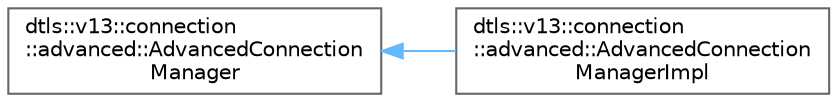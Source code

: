 digraph "Graphical Class Hierarchy"
{
 // LATEX_PDF_SIZE
  bgcolor="transparent";
  edge [fontname=Helvetica,fontsize=10,labelfontname=Helvetica,labelfontsize=10];
  node [fontname=Helvetica,fontsize=10,shape=box,height=0.2,width=0.4];
  rankdir="LR";
  Node0 [id="Node000000",label="dtls::v13::connection\l::advanced::AdvancedConnection\lManager",height=0.2,width=0.4,color="grey40", fillcolor="white", style="filled",URL="$classdtls_1_1v13_1_1connection_1_1advanced_1_1AdvancedConnectionManager.html",tooltip="Advanced connection manager."];
  Node0 -> Node1 [id="edge2_Node000000_Node000001",dir="back",color="steelblue1",style="solid",tooltip=" "];
  Node1 [id="Node000001",label="dtls::v13::connection\l::advanced::AdvancedConnection\lManagerImpl",height=0.2,width=0.4,color="grey40", fillcolor="white", style="filled",URL="$classdtls_1_1v13_1_1connection_1_1advanced_1_1AdvancedConnectionManagerImpl.html",tooltip="Advanced connection manager implementation."];
}
